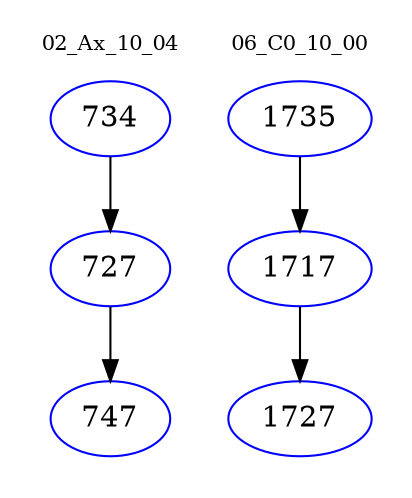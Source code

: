 digraph{
subgraph cluster_0 {
color = white
label = "02_Ax_10_04";
fontsize=10;
T0_734 [label="734", color="blue"]
T0_734 -> T0_727 [color="black"]
T0_727 [label="727", color="blue"]
T0_727 -> T0_747 [color="black"]
T0_747 [label="747", color="blue"]
}
subgraph cluster_1 {
color = white
label = "06_C0_10_00";
fontsize=10;
T1_1735 [label="1735", color="blue"]
T1_1735 -> T1_1717 [color="black"]
T1_1717 [label="1717", color="blue"]
T1_1717 -> T1_1727 [color="black"]
T1_1727 [label="1727", color="blue"]
}
}
